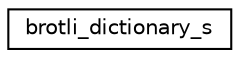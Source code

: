 digraph "Graphical Class Hierarchy"
{
  edge [fontname="Helvetica",fontsize="10",labelfontname="Helvetica",labelfontsize="10"];
  node [fontname="Helvetica",fontsize="10",shape=record];
  rankdir="LR";
  Node0 [label="brotli_dictionary_s",height=0.2,width=0.4,color="black", fillcolor="white", style="filled",URL="$structbrotli__dictionary__s.html"];
}
